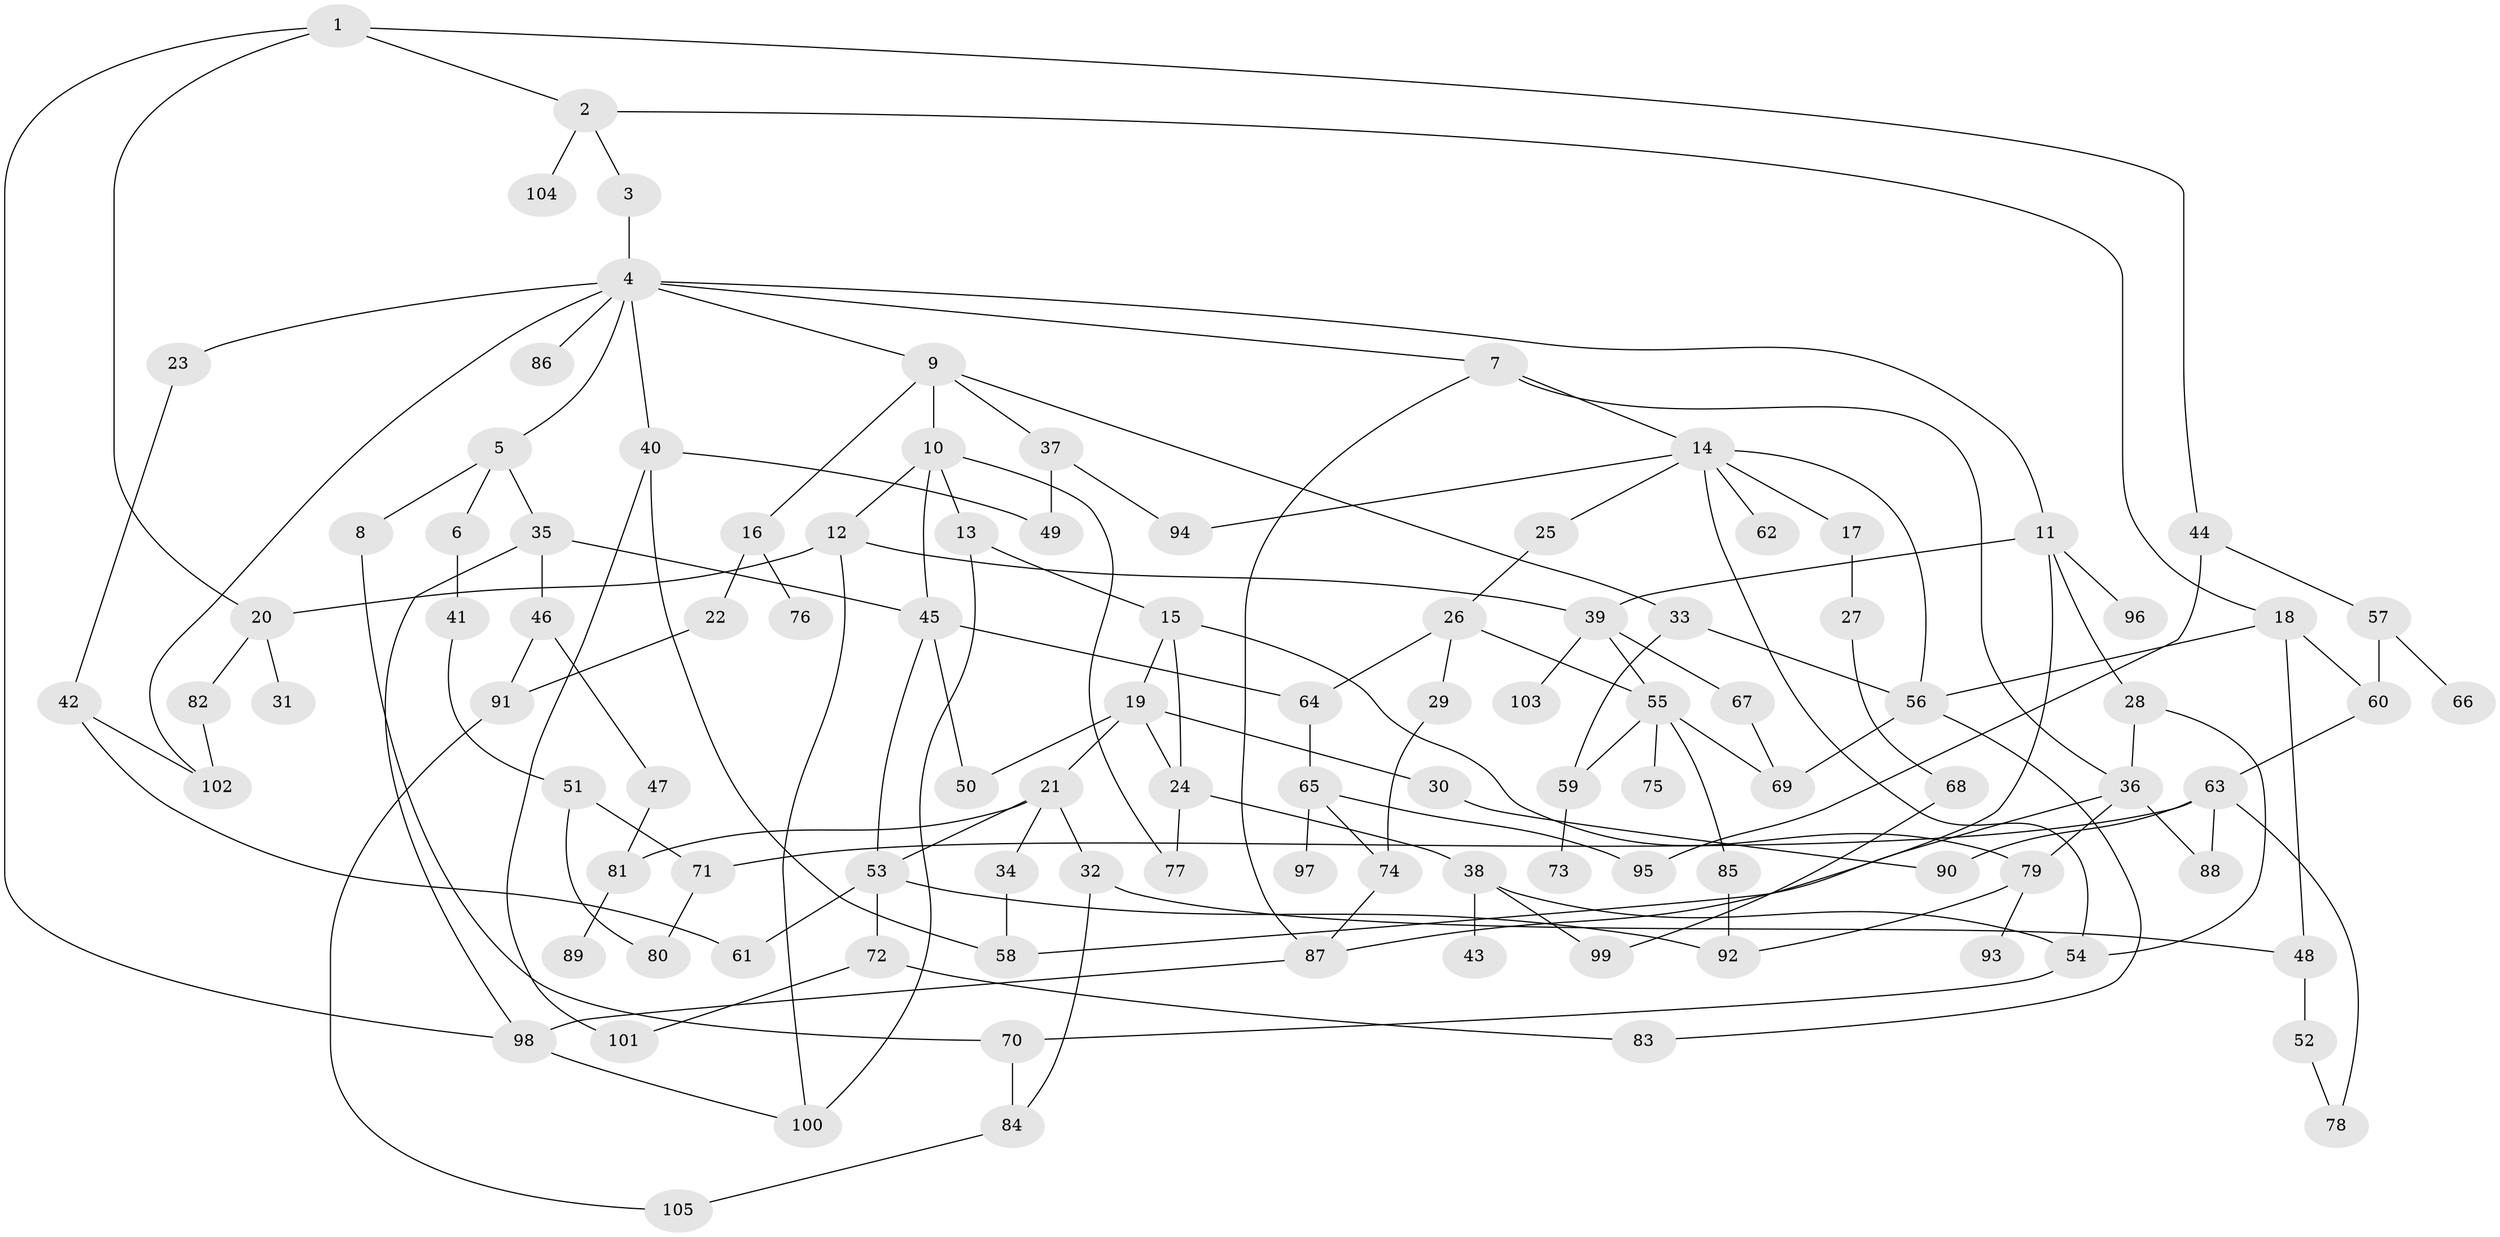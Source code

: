 // Generated by graph-tools (version 1.1) at 2025/01/03/09/25 03:01:04]
// undirected, 105 vertices, 154 edges
graph export_dot {
graph [start="1"]
  node [color=gray90,style=filled];
  1;
  2;
  3;
  4;
  5;
  6;
  7;
  8;
  9;
  10;
  11;
  12;
  13;
  14;
  15;
  16;
  17;
  18;
  19;
  20;
  21;
  22;
  23;
  24;
  25;
  26;
  27;
  28;
  29;
  30;
  31;
  32;
  33;
  34;
  35;
  36;
  37;
  38;
  39;
  40;
  41;
  42;
  43;
  44;
  45;
  46;
  47;
  48;
  49;
  50;
  51;
  52;
  53;
  54;
  55;
  56;
  57;
  58;
  59;
  60;
  61;
  62;
  63;
  64;
  65;
  66;
  67;
  68;
  69;
  70;
  71;
  72;
  73;
  74;
  75;
  76;
  77;
  78;
  79;
  80;
  81;
  82;
  83;
  84;
  85;
  86;
  87;
  88;
  89;
  90;
  91;
  92;
  93;
  94;
  95;
  96;
  97;
  98;
  99;
  100;
  101;
  102;
  103;
  104;
  105;
  1 -- 2;
  1 -- 44;
  1 -- 20;
  1 -- 98;
  2 -- 3;
  2 -- 18;
  2 -- 104;
  3 -- 4;
  4 -- 5;
  4 -- 7;
  4 -- 9;
  4 -- 11;
  4 -- 23;
  4 -- 40;
  4 -- 86;
  4 -- 102;
  5 -- 6;
  5 -- 8;
  5 -- 35;
  6 -- 41;
  7 -- 14;
  7 -- 36;
  7 -- 87;
  8 -- 70;
  9 -- 10;
  9 -- 16;
  9 -- 33;
  9 -- 37;
  10 -- 12;
  10 -- 13;
  10 -- 45;
  10 -- 77;
  11 -- 28;
  11 -- 39;
  11 -- 96;
  11 -- 87;
  12 -- 20;
  12 -- 39;
  12 -- 100;
  13 -- 15;
  13 -- 100;
  14 -- 17;
  14 -- 25;
  14 -- 54;
  14 -- 62;
  14 -- 94;
  14 -- 56;
  15 -- 19;
  15 -- 24;
  15 -- 79;
  16 -- 22;
  16 -- 76;
  17 -- 27;
  18 -- 48;
  18 -- 56;
  18 -- 60;
  19 -- 21;
  19 -- 30;
  19 -- 50;
  19 -- 24;
  20 -- 31;
  20 -- 82;
  21 -- 32;
  21 -- 34;
  21 -- 81;
  21 -- 53;
  22 -- 91;
  23 -- 42;
  24 -- 38;
  24 -- 77;
  25 -- 26;
  26 -- 29;
  26 -- 55;
  26 -- 64;
  27 -- 68;
  28 -- 36;
  28 -- 54;
  29 -- 74;
  30 -- 90;
  32 -- 48;
  32 -- 84;
  33 -- 56;
  33 -- 59;
  34 -- 58;
  35 -- 46;
  35 -- 45;
  35 -- 98;
  36 -- 88;
  36 -- 58;
  36 -- 79;
  37 -- 94;
  37 -- 49;
  38 -- 43;
  38 -- 99;
  38 -- 54;
  39 -- 67;
  39 -- 103;
  39 -- 55;
  40 -- 49;
  40 -- 101;
  40 -- 58;
  41 -- 51;
  42 -- 102;
  42 -- 61;
  44 -- 57;
  44 -- 95;
  45 -- 53;
  45 -- 64;
  45 -- 50;
  46 -- 47;
  46 -- 91;
  47 -- 81;
  48 -- 52;
  51 -- 71;
  51 -- 80;
  52 -- 78;
  53 -- 61;
  53 -- 72;
  53 -- 92;
  54 -- 70;
  55 -- 59;
  55 -- 75;
  55 -- 85;
  55 -- 69;
  56 -- 69;
  56 -- 83;
  57 -- 60;
  57 -- 66;
  59 -- 73;
  60 -- 63;
  63 -- 90;
  63 -- 78;
  63 -- 71;
  63 -- 88;
  64 -- 65;
  65 -- 97;
  65 -- 95;
  65 -- 74;
  67 -- 69;
  68 -- 99;
  70 -- 84;
  71 -- 80;
  72 -- 101;
  72 -- 83;
  74 -- 87;
  79 -- 93;
  79 -- 92;
  81 -- 89;
  82 -- 102;
  84 -- 105;
  85 -- 92;
  87 -- 98;
  91 -- 105;
  98 -- 100;
}
